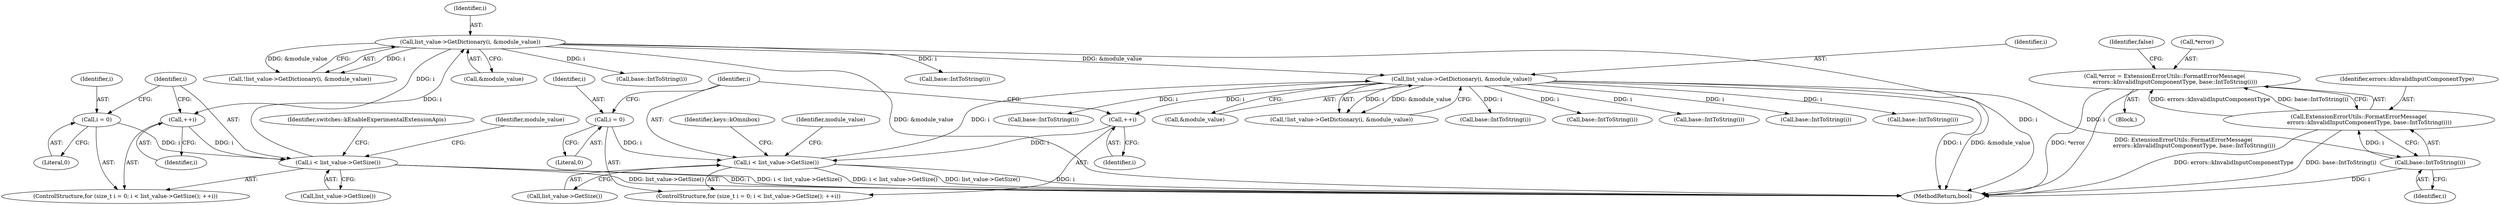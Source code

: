 digraph "0_Chrome_c63f2b7fe4fe2977f858a8e36d5f48db17eff2e7_30@pointer" {
"1001800" [label="(Call,*error = ExtensionErrorUtils::FormatErrorMessage(\n            errors::kInvalidInputComponentType, base::IntToString(i)))"];
"1001803" [label="(Call,ExtensionErrorUtils::FormatErrorMessage(\n            errors::kInvalidInputComponentType, base::IntToString(i)))"];
"1001805" [label="(Call,base::IntToString(i))"];
"1001736" [label="(Call,list_value->GetDictionary(i, &module_value))"];
"1001701" [label="(Call,i < list_value->GetSize())"];
"1001698" [label="(Call,i = 0)"];
"1001704" [label="(Call,++i)"];
"1000876" [label="(Call,list_value->GetDictionary(i, &module_value))"];
"1000862" [label="(Call,i < list_value->GetSize())"];
"1000865" [label="(Call,++i)"];
"1000859" [label="(Call,i = 0)"];
"1001806" [label="(Identifier,i)"];
"1001696" [label="(ControlStructure,for (size_t i = 0; i < list_value->GetSize(); ++i))"];
"1001886" [label="(Call,base::IntToString(i))"];
"1001799" [label="(Block,)"];
"1001701" [label="(Call,i < list_value->GetSize())"];
"1000863" [label="(Identifier,i)"];
"1001914" [label="(Call,base::IntToString(i))"];
"1000859" [label="(Call,i = 0)"];
"1002016" [label="(Identifier,keys::kOmnibox)"];
"1001738" [label="(Call,&module_value)"];
"1001735" [label="(Call,!list_value->GetDictionary(i, &module_value))"];
"1000866" [label="(Identifier,i)"];
"1001737" [label="(Identifier,i)"];
"1000860" [label="(Identifier,i)"];
"1001808" [label="(Identifier,false)"];
"1001709" [label="(Identifier,module_value)"];
"1000878" [label="(Call,&module_value)"];
"1001703" [label="(Call,list_value->GetSize())"];
"1000876" [label="(Call,list_value->GetDictionary(i, &module_value))"];
"1001801" [label="(Call,*error)"];
"1000935" [label="(Identifier,switches::kEnableExperimentalExtensionApis)"];
"1001700" [label="(Literal,0)"];
"1001804" [label="(Identifier,errors::kInvalidInputComponentType)"];
"1000862" [label="(Call,i < list_value->GetSize())"];
"1000861" [label="(Literal,0)"];
"1000865" [label="(Call,++i)"];
"1001705" [label="(Identifier,i)"];
"1001794" [label="(Call,base::IntToString(i))"];
"1001698" [label="(Call,i = 0)"];
"1001702" [label="(Identifier,i)"];
"1000899" [label="(Call,base::IntToString(i))"];
"1000857" [label="(ControlStructure,for (size_t i = 0; i < list_value->GetSize(); ++i))"];
"1001759" [label="(Call,base::IntToString(i))"];
"1000877" [label="(Identifier,i)"];
"1000864" [label="(Call,list_value->GetSize())"];
"1001803" [label="(Call,ExtensionErrorUtils::FormatErrorMessage(\n            errors::kInvalidInputComponentType, base::IntToString(i)))"];
"1001805" [label="(Call,base::IntToString(i))"];
"1001699" [label="(Identifier,i)"];
"1001800" [label="(Call,*error = ExtensionErrorUtils::FormatErrorMessage(\n            errors::kInvalidInputComponentType, base::IntToString(i)))"];
"1001704" [label="(Call,++i)"];
"1002448" [label="(MethodReturn,bool)"];
"1000915" [label="(Call,base::IntToString(i))"];
"1001831" [label="(Call,base::IntToString(i))"];
"1000875" [label="(Call,!list_value->GetDictionary(i, &module_value))"];
"1000870" [label="(Identifier,module_value)"];
"1001930" [label="(Call,base::IntToString(i))"];
"1001736" [label="(Call,list_value->GetDictionary(i, &module_value))"];
"1001800" -> "1001799"  [label="AST: "];
"1001800" -> "1001803"  [label="CFG: "];
"1001801" -> "1001800"  [label="AST: "];
"1001803" -> "1001800"  [label="AST: "];
"1001808" -> "1001800"  [label="CFG: "];
"1001800" -> "1002448"  [label="DDG: *error"];
"1001800" -> "1002448"  [label="DDG: ExtensionErrorUtils::FormatErrorMessage(\n            errors::kInvalidInputComponentType, base::IntToString(i))"];
"1001803" -> "1001800"  [label="DDG: errors::kInvalidInputComponentType"];
"1001803" -> "1001800"  [label="DDG: base::IntToString(i)"];
"1001803" -> "1001805"  [label="CFG: "];
"1001804" -> "1001803"  [label="AST: "];
"1001805" -> "1001803"  [label="AST: "];
"1001803" -> "1002448"  [label="DDG: errors::kInvalidInputComponentType"];
"1001803" -> "1002448"  [label="DDG: base::IntToString(i)"];
"1001805" -> "1001803"  [label="DDG: i"];
"1001805" -> "1001806"  [label="CFG: "];
"1001806" -> "1001805"  [label="AST: "];
"1001805" -> "1002448"  [label="DDG: i"];
"1001736" -> "1001805"  [label="DDG: i"];
"1001736" -> "1001735"  [label="AST: "];
"1001736" -> "1001738"  [label="CFG: "];
"1001737" -> "1001736"  [label="AST: "];
"1001738" -> "1001736"  [label="AST: "];
"1001735" -> "1001736"  [label="CFG: "];
"1001736" -> "1002448"  [label="DDG: i"];
"1001736" -> "1002448"  [label="DDG: &module_value"];
"1001736" -> "1001704"  [label="DDG: i"];
"1001736" -> "1001735"  [label="DDG: i"];
"1001736" -> "1001735"  [label="DDG: &module_value"];
"1001701" -> "1001736"  [label="DDG: i"];
"1000876" -> "1001736"  [label="DDG: &module_value"];
"1001736" -> "1001759"  [label="DDG: i"];
"1001736" -> "1001794"  [label="DDG: i"];
"1001736" -> "1001831"  [label="DDG: i"];
"1001736" -> "1001886"  [label="DDG: i"];
"1001736" -> "1001914"  [label="DDG: i"];
"1001736" -> "1001930"  [label="DDG: i"];
"1001701" -> "1001696"  [label="AST: "];
"1001701" -> "1001703"  [label="CFG: "];
"1001702" -> "1001701"  [label="AST: "];
"1001703" -> "1001701"  [label="AST: "];
"1001709" -> "1001701"  [label="CFG: "];
"1002016" -> "1001701"  [label="CFG: "];
"1001701" -> "1002448"  [label="DDG: i"];
"1001701" -> "1002448"  [label="DDG: i < list_value->GetSize()"];
"1001701" -> "1002448"  [label="DDG: list_value->GetSize()"];
"1001698" -> "1001701"  [label="DDG: i"];
"1001704" -> "1001701"  [label="DDG: i"];
"1001698" -> "1001696"  [label="AST: "];
"1001698" -> "1001700"  [label="CFG: "];
"1001699" -> "1001698"  [label="AST: "];
"1001700" -> "1001698"  [label="AST: "];
"1001702" -> "1001698"  [label="CFG: "];
"1001704" -> "1001696"  [label="AST: "];
"1001704" -> "1001705"  [label="CFG: "];
"1001705" -> "1001704"  [label="AST: "];
"1001702" -> "1001704"  [label="CFG: "];
"1000876" -> "1000875"  [label="AST: "];
"1000876" -> "1000878"  [label="CFG: "];
"1000877" -> "1000876"  [label="AST: "];
"1000878" -> "1000876"  [label="AST: "];
"1000875" -> "1000876"  [label="CFG: "];
"1000876" -> "1002448"  [label="DDG: &module_value"];
"1000876" -> "1002448"  [label="DDG: i"];
"1000876" -> "1000865"  [label="DDG: i"];
"1000876" -> "1000875"  [label="DDG: i"];
"1000876" -> "1000875"  [label="DDG: &module_value"];
"1000862" -> "1000876"  [label="DDG: i"];
"1000876" -> "1000899"  [label="DDG: i"];
"1000876" -> "1000915"  [label="DDG: i"];
"1000862" -> "1000857"  [label="AST: "];
"1000862" -> "1000864"  [label="CFG: "];
"1000863" -> "1000862"  [label="AST: "];
"1000864" -> "1000862"  [label="AST: "];
"1000870" -> "1000862"  [label="CFG: "];
"1000935" -> "1000862"  [label="CFG: "];
"1000862" -> "1002448"  [label="DDG: list_value->GetSize()"];
"1000862" -> "1002448"  [label="DDG: i"];
"1000862" -> "1002448"  [label="DDG: i < list_value->GetSize()"];
"1000865" -> "1000862"  [label="DDG: i"];
"1000859" -> "1000862"  [label="DDG: i"];
"1000865" -> "1000857"  [label="AST: "];
"1000865" -> "1000866"  [label="CFG: "];
"1000866" -> "1000865"  [label="AST: "];
"1000863" -> "1000865"  [label="CFG: "];
"1000859" -> "1000857"  [label="AST: "];
"1000859" -> "1000861"  [label="CFG: "];
"1000860" -> "1000859"  [label="AST: "];
"1000861" -> "1000859"  [label="AST: "];
"1000863" -> "1000859"  [label="CFG: "];
}
